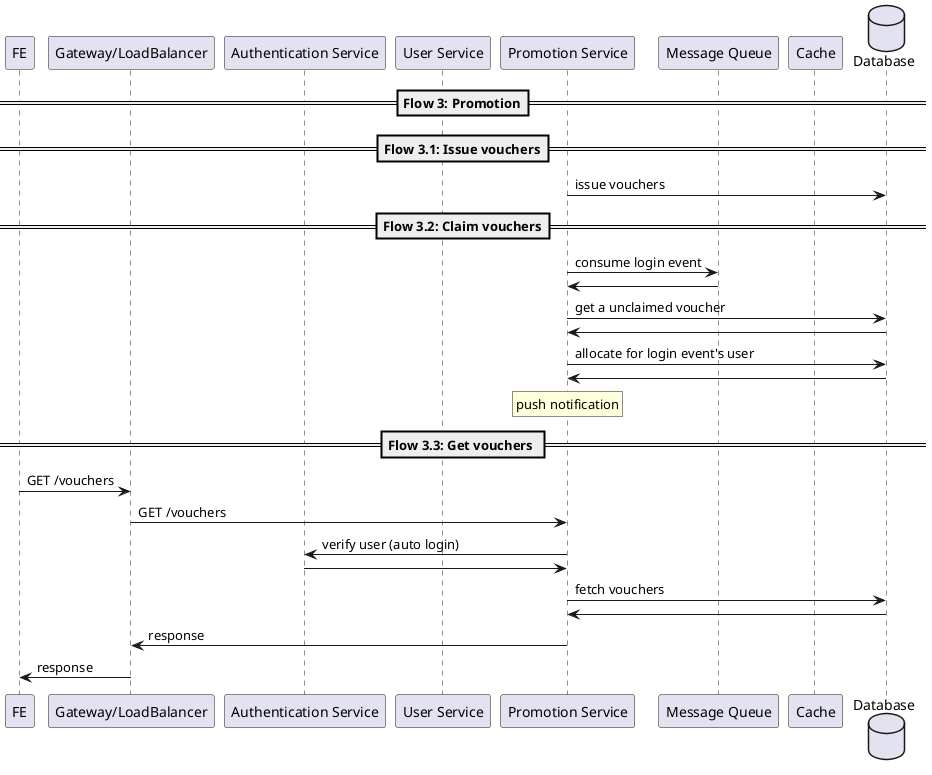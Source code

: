 @startuml

participant FE as fe
participant "Gateway/LoadBalancer" as gw
participant "Authentication Service" as auth
participant "User Service" as user
participant "Promotion Service" as promo
participant "Message Queue" as mq
participant Cache as cache
Database "Database" as db


== Flow 3: Promotion==

== Flow 3.1: Issue vouchers==
promo->db: issue vouchers


== Flow 3.2: Claim vouchers==
  promo->mq: consume login event
  mq->promo:
  
  promo->db: get a unclaimed voucher
  db->promo:
  promo->db: allocate for login event's user
  db->promo:
  rnote over promo
    push notification
  end rnote
  
== Flow 3.3: Get vouchers ==
  fe->gw: GET /vouchers
  gw->promo: GET /vouchers
  promo->auth: verify user (auto login)
  auth->promo:
  promo->db: fetch vouchers
  db->promo:
  promo->gw: response
  gw->fe: response

@enduml